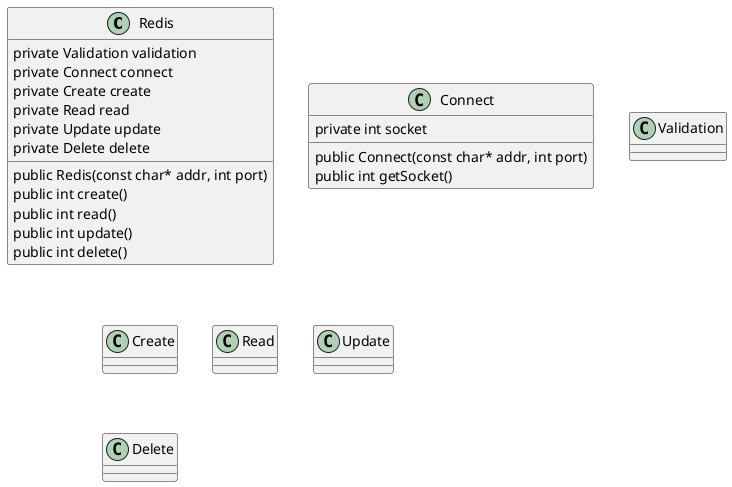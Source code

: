 @startuml uml
class Redis {
    private Validation validation
    private Connect connect
    private Create create
    private Read read
    private Update update
    private Delete delete
    public Redis(const char* addr, int port)
    public int create()
    public int read()
    public int update()
    public int delete()
}
class Connect {
    private int socket
    public Connect(const char* addr, int port)
    public int getSocket()
}
class Validation
class Create
class Read
class Update
class Delete
@enduml